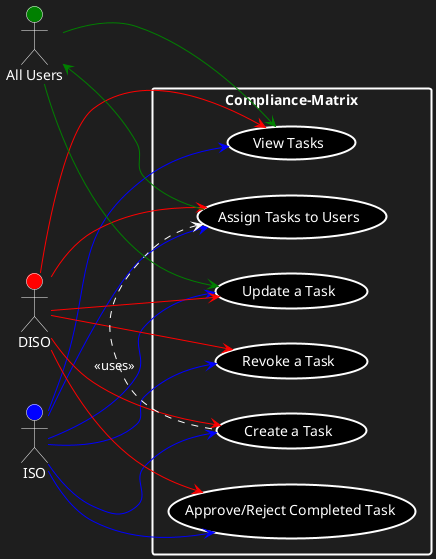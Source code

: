 @startuml
skinparam backgroundColor #1e1e1e
left to right direction
actor "ISO" as iso #blue;text:white;line:white
actor "DISO" as diso #red;text:white;line:white
actor "All Users" as all #green;text:white;line:white
rectangle Compliance-Matrix #text:white;line.bold;line:white {
  usecase "Create a Task" as UC1 #black;text:white;line.bold;line:white
  usecase "Update a Task" as UC2 #black;text:white;line.bold;line:white
  usecase "Revoke a Task" as UC3 #black;text:white;line.bold;line:white
  usecase "Assign Tasks to Users" as UC4 #black;text:white;line.bold;line:white
  usecase "View Tasks" as UC6 #black;text:white;line.bold;line:white
  usecase "Approve/Reject Completed Task" as UC7 #black;text:white;line.bold;line:white
}
iso -[#blue]-> UC1
iso -[#blue]-> UC2
iso -[#blue]-> UC3
iso -[#blue]-> UC4
iso -[#blue]-> UC6
iso -[#blue]-> UC7
diso -[#red]-> UC1
diso -[#red]-> UC2
diso -[#red]-> UC3
diso -[#red]-> UC4
diso -[#red]-> UC6
diso -[#red]-> UC7
UC4 <. (UC1) #line:white;text:white : <<uses>>
all -[#green]-> UC6
all -[#green]-> UC2
UC4 -[#green]-> all
@enduml